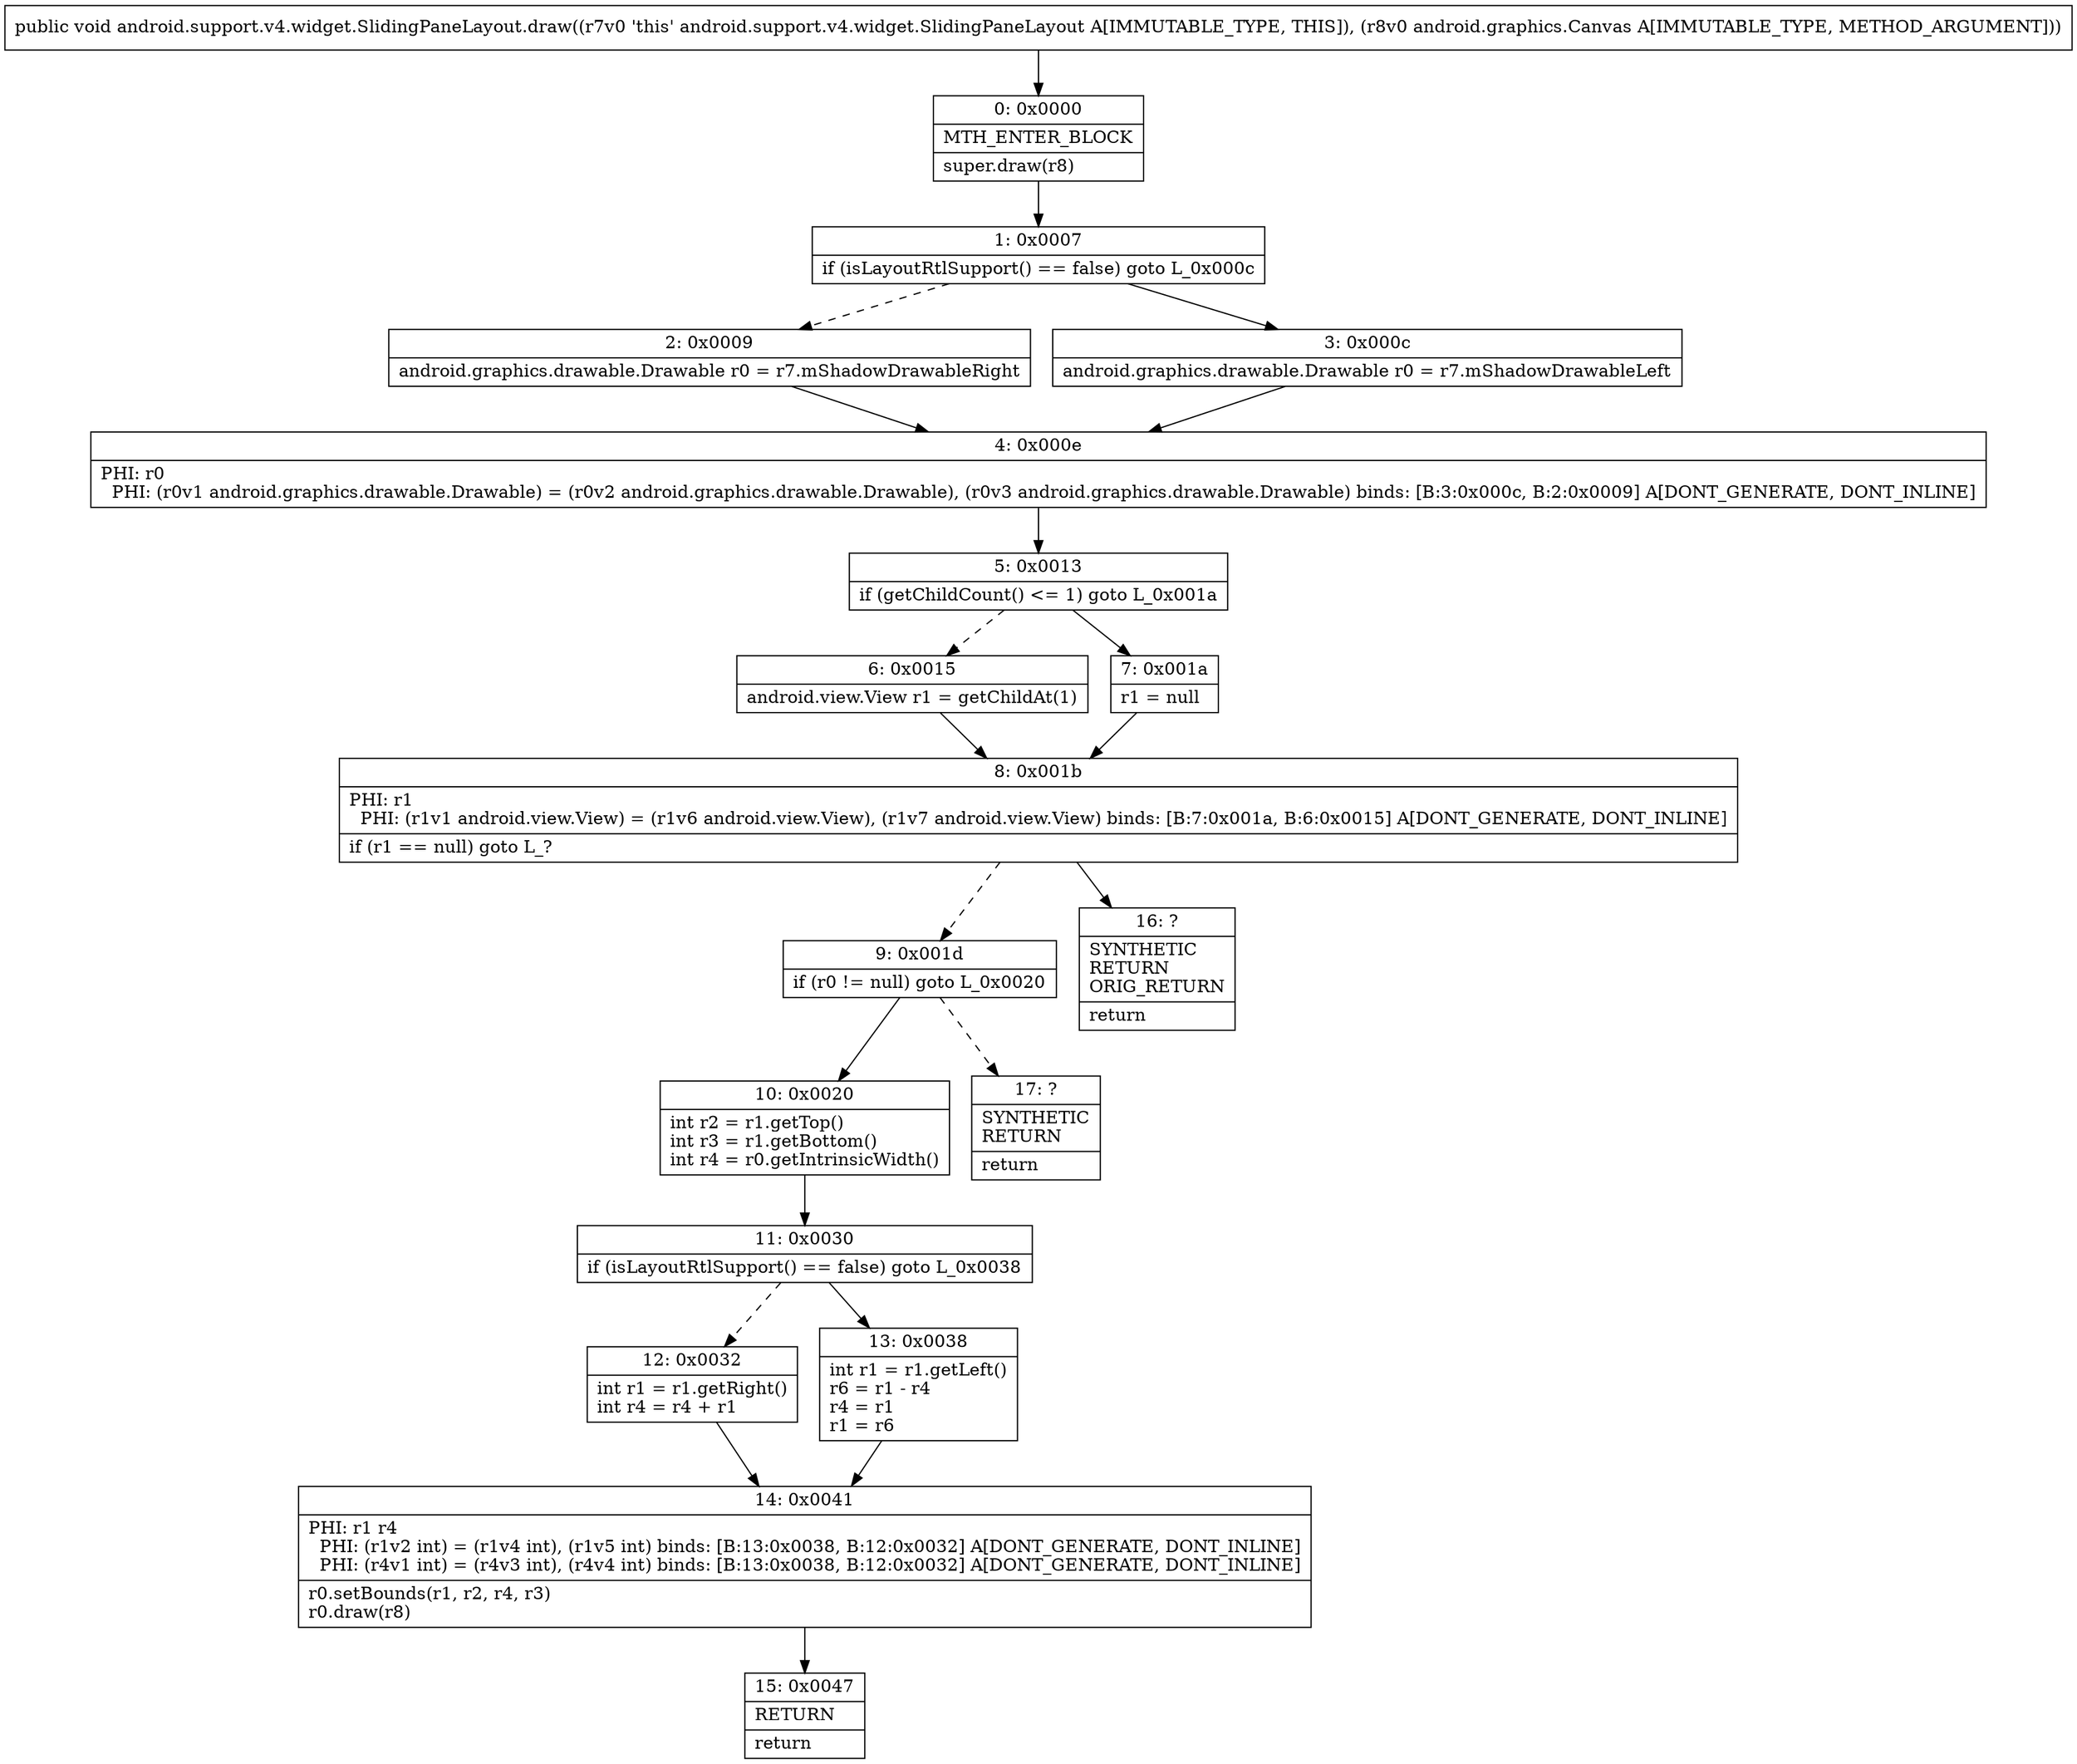 digraph "CFG forandroid.support.v4.widget.SlidingPaneLayout.draw(Landroid\/graphics\/Canvas;)V" {
Node_0 [shape=record,label="{0\:\ 0x0000|MTH_ENTER_BLOCK\l|super.draw(r8)\l}"];
Node_1 [shape=record,label="{1\:\ 0x0007|if (isLayoutRtlSupport() == false) goto L_0x000c\l}"];
Node_2 [shape=record,label="{2\:\ 0x0009|android.graphics.drawable.Drawable r0 = r7.mShadowDrawableRight\l}"];
Node_3 [shape=record,label="{3\:\ 0x000c|android.graphics.drawable.Drawable r0 = r7.mShadowDrawableLeft\l}"];
Node_4 [shape=record,label="{4\:\ 0x000e|PHI: r0 \l  PHI: (r0v1 android.graphics.drawable.Drawable) = (r0v2 android.graphics.drawable.Drawable), (r0v3 android.graphics.drawable.Drawable) binds: [B:3:0x000c, B:2:0x0009] A[DONT_GENERATE, DONT_INLINE]\l}"];
Node_5 [shape=record,label="{5\:\ 0x0013|if (getChildCount() \<= 1) goto L_0x001a\l}"];
Node_6 [shape=record,label="{6\:\ 0x0015|android.view.View r1 = getChildAt(1)\l}"];
Node_7 [shape=record,label="{7\:\ 0x001a|r1 = null\l}"];
Node_8 [shape=record,label="{8\:\ 0x001b|PHI: r1 \l  PHI: (r1v1 android.view.View) = (r1v6 android.view.View), (r1v7 android.view.View) binds: [B:7:0x001a, B:6:0x0015] A[DONT_GENERATE, DONT_INLINE]\l|if (r1 == null) goto L_?\l}"];
Node_9 [shape=record,label="{9\:\ 0x001d|if (r0 != null) goto L_0x0020\l}"];
Node_10 [shape=record,label="{10\:\ 0x0020|int r2 = r1.getTop()\lint r3 = r1.getBottom()\lint r4 = r0.getIntrinsicWidth()\l}"];
Node_11 [shape=record,label="{11\:\ 0x0030|if (isLayoutRtlSupport() == false) goto L_0x0038\l}"];
Node_12 [shape=record,label="{12\:\ 0x0032|int r1 = r1.getRight()\lint r4 = r4 + r1\l}"];
Node_13 [shape=record,label="{13\:\ 0x0038|int r1 = r1.getLeft()\lr6 = r1 \- r4\lr4 = r1\lr1 = r6\l}"];
Node_14 [shape=record,label="{14\:\ 0x0041|PHI: r1 r4 \l  PHI: (r1v2 int) = (r1v4 int), (r1v5 int) binds: [B:13:0x0038, B:12:0x0032] A[DONT_GENERATE, DONT_INLINE]\l  PHI: (r4v1 int) = (r4v3 int), (r4v4 int) binds: [B:13:0x0038, B:12:0x0032] A[DONT_GENERATE, DONT_INLINE]\l|r0.setBounds(r1, r2, r4, r3)\lr0.draw(r8)\l}"];
Node_15 [shape=record,label="{15\:\ 0x0047|RETURN\l|return\l}"];
Node_16 [shape=record,label="{16\:\ ?|SYNTHETIC\lRETURN\lORIG_RETURN\l|return\l}"];
Node_17 [shape=record,label="{17\:\ ?|SYNTHETIC\lRETURN\l|return\l}"];
MethodNode[shape=record,label="{public void android.support.v4.widget.SlidingPaneLayout.draw((r7v0 'this' android.support.v4.widget.SlidingPaneLayout A[IMMUTABLE_TYPE, THIS]), (r8v0 android.graphics.Canvas A[IMMUTABLE_TYPE, METHOD_ARGUMENT])) }"];
MethodNode -> Node_0;
Node_0 -> Node_1;
Node_1 -> Node_2[style=dashed];
Node_1 -> Node_3;
Node_2 -> Node_4;
Node_3 -> Node_4;
Node_4 -> Node_5;
Node_5 -> Node_6[style=dashed];
Node_5 -> Node_7;
Node_6 -> Node_8;
Node_7 -> Node_8;
Node_8 -> Node_9[style=dashed];
Node_8 -> Node_16;
Node_9 -> Node_10;
Node_9 -> Node_17[style=dashed];
Node_10 -> Node_11;
Node_11 -> Node_12[style=dashed];
Node_11 -> Node_13;
Node_12 -> Node_14;
Node_13 -> Node_14;
Node_14 -> Node_15;
}

